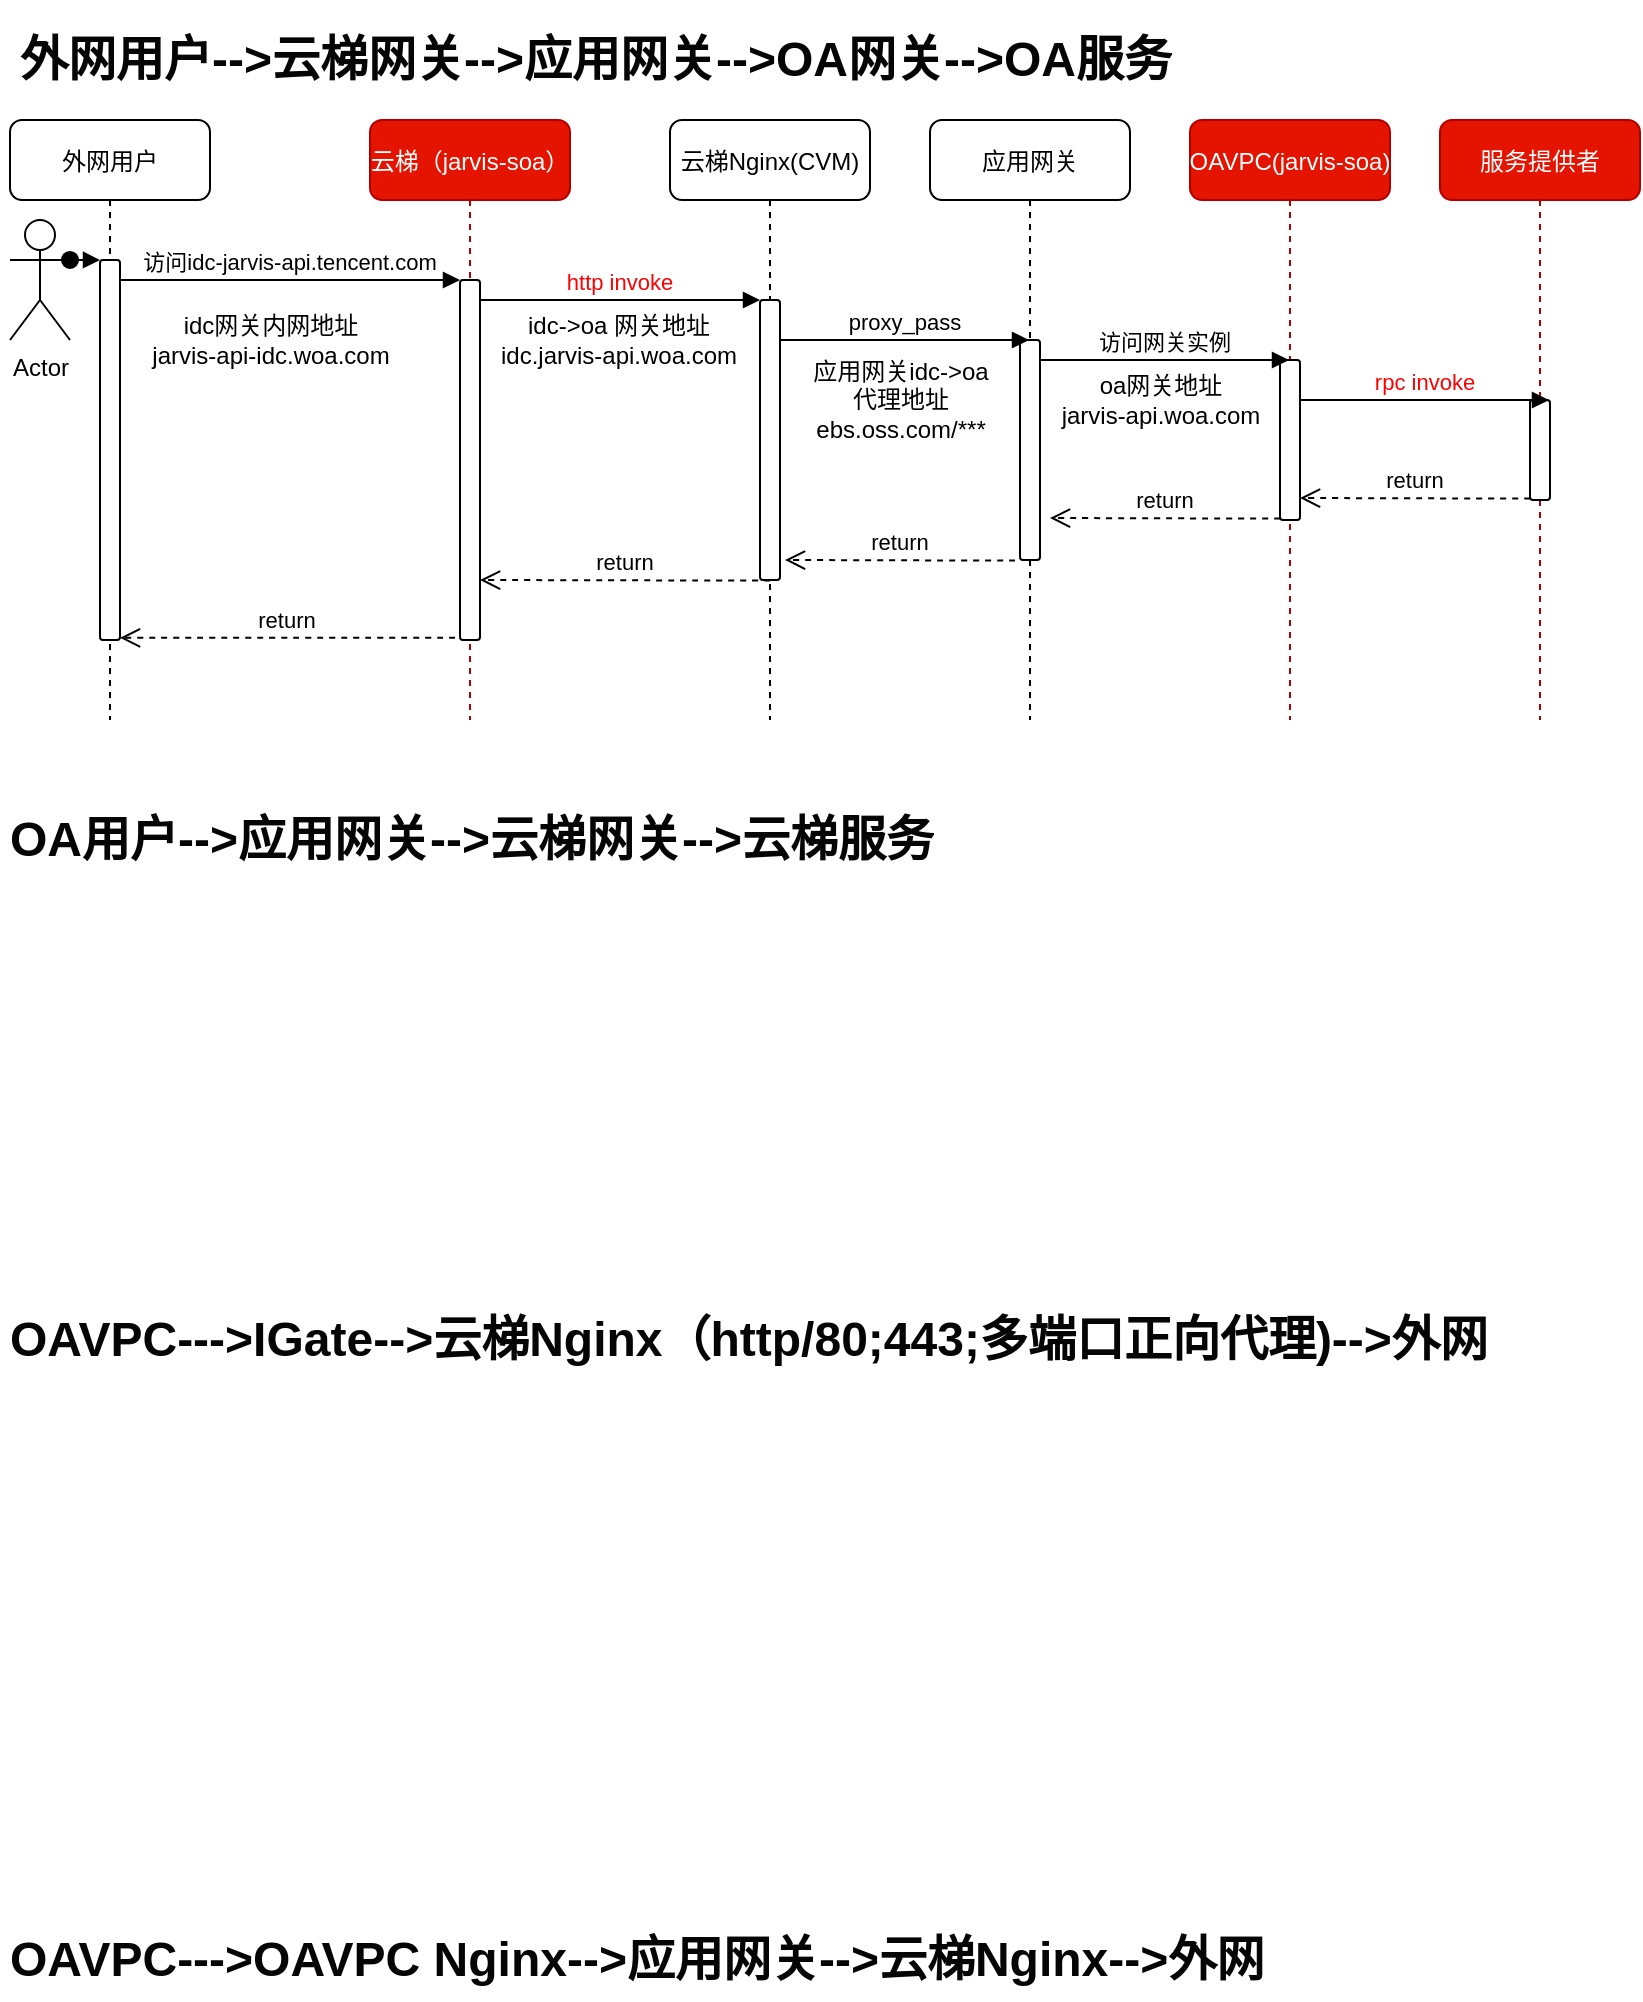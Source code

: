 <mxfile version="14.2.9" type="github">
  <diagram id="kgpKYQtTHZ0yAKxKKP6v" name="Page-1">
    <mxGraphModel dx="1185" dy="662" grid="1" gridSize="10" guides="1" tooltips="1" connect="1" arrows="1" fold="1" page="1" pageScale="1" pageWidth="850" pageHeight="1100" math="0" shadow="0">
      <root>
        <mxCell id="0" />
        <mxCell id="1" parent="0" />
        <mxCell id="3nuBFxr9cyL0pnOWT2aG-1" value="外网用户" style="shape=umlLifeline;perimeter=lifelinePerimeter;container=1;collapsible=0;recursiveResize=0;shadow=0;strokeWidth=1;rounded=1;" parent="1" vertex="1">
          <mxGeometry x="45" y="80" width="100" height="300" as="geometry" />
        </mxCell>
        <mxCell id="3nuBFxr9cyL0pnOWT2aG-2" value="" style="points=[];perimeter=orthogonalPerimeter;shadow=0;strokeWidth=1;rounded=1;" parent="3nuBFxr9cyL0pnOWT2aG-1" vertex="1">
          <mxGeometry x="45" y="70" width="10" height="190" as="geometry" />
        </mxCell>
        <mxCell id="3nuBFxr9cyL0pnOWT2aG-5" value="云梯（jarvis-soa）" style="shape=umlLifeline;perimeter=lifelinePerimeter;container=1;collapsible=0;recursiveResize=0;shadow=0;strokeWidth=1;rounded=1;fillColor=#e51400;strokeColor=#B20000;fontColor=#ffffff;" parent="1" vertex="1">
          <mxGeometry x="225" y="80" width="100" height="300" as="geometry" />
        </mxCell>
        <mxCell id="3nuBFxr9cyL0pnOWT2aG-6" value="" style="points=[];perimeter=orthogonalPerimeter;shadow=0;strokeWidth=1;rounded=1;" parent="3nuBFxr9cyL0pnOWT2aG-5" vertex="1">
          <mxGeometry x="45" y="80" width="10" height="180" as="geometry" />
        </mxCell>
        <mxCell id="3nuBFxr9cyL0pnOWT2aG-7" value="return" style="verticalAlign=bottom;endArrow=open;dashed=1;endSize=8;exitX=-0.25;exitY=0.994;shadow=0;strokeWidth=1;curved=1;exitDx=0;exitDy=0;exitPerimeter=0;" parent="1" source="3nuBFxr9cyL0pnOWT2aG-6" target="3nuBFxr9cyL0pnOWT2aG-2" edge="1">
          <mxGeometry relative="1" as="geometry">
            <mxPoint x="200" y="236" as="targetPoint" />
          </mxGeometry>
        </mxCell>
        <mxCell id="3nuBFxr9cyL0pnOWT2aG-8" value="访问idc-jarvis-api.tencent.com" style="verticalAlign=bottom;endArrow=block;entryX=0;entryY=0;shadow=0;strokeWidth=1;curved=1;" parent="1" source="3nuBFxr9cyL0pnOWT2aG-2" target="3nuBFxr9cyL0pnOWT2aG-6" edge="1">
          <mxGeometry relative="1" as="geometry">
            <mxPoint x="200" y="160" as="sourcePoint" />
          </mxGeometry>
        </mxCell>
        <mxCell id="pnKsWl6k3-rWOxbT1f3y-1" value="云梯Nginx(CVM)" style="shape=umlLifeline;perimeter=lifelinePerimeter;container=1;collapsible=0;recursiveResize=0;shadow=0;strokeWidth=1;rounded=1;" vertex="1" parent="1">
          <mxGeometry x="375" y="80" width="100" height="300" as="geometry" />
        </mxCell>
        <mxCell id="pnKsWl6k3-rWOxbT1f3y-2" value="" style="points=[];perimeter=orthogonalPerimeter;shadow=0;strokeWidth=1;rounded=1;" vertex="1" parent="pnKsWl6k3-rWOxbT1f3y-1">
          <mxGeometry x="45" y="90" width="10" height="140" as="geometry" />
        </mxCell>
        <mxCell id="pnKsWl6k3-rWOxbT1f3y-3" value="应用网关" style="shape=umlLifeline;perimeter=lifelinePerimeter;container=1;collapsible=0;recursiveResize=0;shadow=0;strokeWidth=1;rounded=1;" vertex="1" parent="1">
          <mxGeometry x="505" y="80" width="100" height="300" as="geometry" />
        </mxCell>
        <mxCell id="pnKsWl6k3-rWOxbT1f3y-4" value="" style="points=[];perimeter=orthogonalPerimeter;shadow=0;strokeWidth=1;rounded=1;" vertex="1" parent="pnKsWl6k3-rWOxbT1f3y-3">
          <mxGeometry x="45" y="110" width="10" height="110" as="geometry" />
        </mxCell>
        <mxCell id="pnKsWl6k3-rWOxbT1f3y-5" value="OAVPC(jarvis-soa)" style="shape=umlLifeline;perimeter=lifelinePerimeter;container=1;collapsible=0;recursiveResize=0;shadow=0;strokeWidth=1;rounded=1;fillColor=#e51400;strokeColor=#B20000;fontColor=#ffffff;" vertex="1" parent="1">
          <mxGeometry x="635" y="80" width="100" height="300" as="geometry" />
        </mxCell>
        <mxCell id="pnKsWl6k3-rWOxbT1f3y-6" value="" style="points=[];perimeter=orthogonalPerimeter;shadow=0;strokeWidth=1;rounded=1;" vertex="1" parent="pnKsWl6k3-rWOxbT1f3y-5">
          <mxGeometry x="45" y="120" width="10" height="80" as="geometry" />
        </mxCell>
        <mxCell id="pnKsWl6k3-rWOxbT1f3y-24" value="return" style="verticalAlign=bottom;endArrow=open;dashed=1;endSize=8;exitX=0;exitY=0.95;shadow=0;strokeWidth=1;curved=1;" edge="1" parent="pnKsWl6k3-rWOxbT1f3y-5">
          <mxGeometry relative="1" as="geometry">
            <mxPoint x="55" y="189" as="targetPoint" />
            <mxPoint x="170" y="189.31" as="sourcePoint" />
          </mxGeometry>
        </mxCell>
        <mxCell id="pnKsWl6k3-rWOxbT1f3y-9" value="Actor" style="shape=umlActor;verticalLabelPosition=bottom;verticalAlign=top;html=1;outlineConnect=0;rounded=1;" vertex="1" parent="1">
          <mxGeometry x="45" y="130" width="30" height="60" as="geometry" />
        </mxCell>
        <mxCell id="3nuBFxr9cyL0pnOWT2aG-3" value="" style="verticalAlign=bottom;startArrow=oval;endArrow=block;startSize=8;shadow=0;strokeWidth=1;exitX=1;exitY=0.333;exitDx=0;exitDy=0;exitPerimeter=0;curved=1;" parent="1" target="3nuBFxr9cyL0pnOWT2aG-2" edge="1" source="pnKsWl6k3-rWOxbT1f3y-9">
          <mxGeometry relative="1" as="geometry">
            <mxPoint x="30" y="150" as="sourcePoint" />
          </mxGeometry>
        </mxCell>
        <mxCell id="pnKsWl6k3-rWOxbT1f3y-13" value="http invoke" style="verticalAlign=bottom;endArrow=block;shadow=0;strokeWidth=1;curved=1;fontColor=#FF0000;" edge="1" parent="1">
          <mxGeometry relative="1" as="geometry">
            <mxPoint x="280" y="170.0" as="sourcePoint" />
            <mxPoint x="420" y="170" as="targetPoint" />
          </mxGeometry>
        </mxCell>
        <mxCell id="pnKsWl6k3-rWOxbT1f3y-14" value="proxy_pass" style="verticalAlign=bottom;endArrow=block;shadow=0;strokeWidth=1;curved=1;" edge="1" parent="1" target="pnKsWl6k3-rWOxbT1f3y-3">
          <mxGeometry relative="1" as="geometry">
            <mxPoint x="430" y="190.0" as="sourcePoint" />
            <mxPoint x="540" y="190" as="targetPoint" />
          </mxGeometry>
        </mxCell>
        <mxCell id="pnKsWl6k3-rWOxbT1f3y-15" value="访问网关实例" style="verticalAlign=bottom;endArrow=block;shadow=0;strokeWidth=1;curved=1;" edge="1" parent="1">
          <mxGeometry relative="1" as="geometry">
            <mxPoint x="560" y="200.0" as="sourcePoint" />
            <mxPoint x="684.5" y="200.0" as="targetPoint" />
          </mxGeometry>
        </mxCell>
        <mxCell id="pnKsWl6k3-rWOxbT1f3y-16" value="服务提供者" style="shape=umlLifeline;perimeter=lifelinePerimeter;container=1;collapsible=0;recursiveResize=0;shadow=0;strokeWidth=1;rounded=1;fillColor=#e51400;strokeColor=#B20000;fontColor=#ffffff;" vertex="1" parent="1">
          <mxGeometry x="760" y="80" width="100" height="300" as="geometry" />
        </mxCell>
        <mxCell id="pnKsWl6k3-rWOxbT1f3y-17" value="" style="points=[];perimeter=orthogonalPerimeter;shadow=0;strokeWidth=1;rounded=1;" vertex="1" parent="pnKsWl6k3-rWOxbT1f3y-16">
          <mxGeometry x="45" y="140" width="10" height="50" as="geometry" />
        </mxCell>
        <mxCell id="pnKsWl6k3-rWOxbT1f3y-18" value="rpc invoke" style="verticalAlign=bottom;endArrow=block;shadow=0;strokeWidth=1;curved=1;fontColor=#FF0000;" edge="1" parent="1">
          <mxGeometry relative="1" as="geometry">
            <mxPoint x="690" y="220.0" as="sourcePoint" />
            <mxPoint x="814.5" y="220.0" as="targetPoint" />
          </mxGeometry>
        </mxCell>
        <mxCell id="pnKsWl6k3-rWOxbT1f3y-19" value="应用网关idc-&amp;gt;oa&lt;br&gt;代理地址&lt;br&gt;ebs.oss.com/***" style="text;html=1;align=center;verticalAlign=middle;resizable=0;points=[];autosize=1;rounded=1;" vertex="1" parent="1">
          <mxGeometry x="440" y="195" width="100" height="50" as="geometry" />
        </mxCell>
        <mxCell id="pnKsWl6k3-rWOxbT1f3y-20" value="idc-&amp;gt;oa 网关地址&lt;br&gt;idc.jarvis-api.woa.com" style="text;html=1;align=center;verticalAlign=middle;resizable=0;points=[];autosize=1;rounded=1;" vertex="1" parent="1">
          <mxGeometry x="284" y="175" width="130" height="30" as="geometry" />
        </mxCell>
        <mxCell id="pnKsWl6k3-rWOxbT1f3y-21" value="oa网关地址&lt;br&gt;jarvis-api.woa.com" style="text;html=1;align=center;verticalAlign=middle;resizable=0;points=[];autosize=1;rounded=1;" vertex="1" parent="1">
          <mxGeometry x="565" y="205" width="110" height="30" as="geometry" />
        </mxCell>
        <mxCell id="pnKsWl6k3-rWOxbT1f3y-22" value="idc网关内网地址&lt;br&gt;jarvis-api-idc.woa.com" style="text;html=1;align=center;verticalAlign=middle;resizable=0;points=[];autosize=1;rounded=1;" vertex="1" parent="1">
          <mxGeometry x="110" y="175" width="130" height="30" as="geometry" />
        </mxCell>
        <mxCell id="pnKsWl6k3-rWOxbT1f3y-25" value="return" style="verticalAlign=bottom;endArrow=open;dashed=1;endSize=8;exitX=0;exitY=0.95;shadow=0;strokeWidth=1;curved=1;" edge="1" parent="1">
          <mxGeometry relative="1" as="geometry">
            <mxPoint x="565" y="279.0" as="targetPoint" />
            <mxPoint x="680" y="279.31" as="sourcePoint" />
          </mxGeometry>
        </mxCell>
        <mxCell id="pnKsWl6k3-rWOxbT1f3y-26" value="return" style="verticalAlign=bottom;endArrow=open;dashed=1;endSize=8;exitX=0;exitY=0.95;shadow=0;strokeWidth=1;curved=1;" edge="1" parent="1">
          <mxGeometry relative="1" as="geometry">
            <mxPoint x="432.5" y="300.0" as="targetPoint" />
            <mxPoint x="547.5" y="300.31" as="sourcePoint" />
          </mxGeometry>
        </mxCell>
        <mxCell id="pnKsWl6k3-rWOxbT1f3y-28" value="return" style="verticalAlign=bottom;endArrow=open;dashed=1;endSize=8;exitX=0;exitY=0.95;shadow=0;strokeWidth=1;curved=1;" edge="1" parent="1">
          <mxGeometry relative="1" as="geometry">
            <mxPoint x="280" y="310" as="targetPoint" />
            <mxPoint x="425" y="310.31" as="sourcePoint" />
          </mxGeometry>
        </mxCell>
        <mxCell id="pnKsWl6k3-rWOxbT1f3y-31" value="&lt;h1&gt;外网用户--&amp;gt;云梯网关--&amp;gt;应用网关--&amp;gt;OA网关--&amp;gt;OA服务&lt;/h1&gt;" style="text;html=1;strokeColor=none;fillColor=none;spacing=5;spacingTop=-20;whiteSpace=wrap;overflow=hidden;rounded=0;fontColor=#050505;" vertex="1" parent="1">
          <mxGeometry x="45" y="30" width="635" height="40" as="geometry" />
        </mxCell>
        <mxCell id="pnKsWl6k3-rWOxbT1f3y-33" value="&lt;h1&gt;OA用户--&amp;gt;应用网关--&amp;gt;云梯网关--&amp;gt;云梯服务&lt;/h1&gt;" style="text;html=1;strokeColor=none;fillColor=none;spacing=5;spacingTop=-20;whiteSpace=wrap;overflow=hidden;rounded=0;fontColor=#050505;" vertex="1" parent="1">
          <mxGeometry x="40" y="420" width="585" height="40" as="geometry" />
        </mxCell>
        <mxCell id="pnKsWl6k3-rWOxbT1f3y-34" value="&lt;h1&gt;OAVPC---&amp;gt;IGate--&amp;gt;云梯Nginx（http/80;443;多端口正向代理)--&amp;gt;外网&lt;/h1&gt;" style="text;html=1;strokeColor=none;fillColor=none;spacing=5;spacingTop=-20;whiteSpace=wrap;overflow=hidden;rounded=0;fontColor=#050505;" vertex="1" parent="1">
          <mxGeometry x="40" y="670" width="755" height="40" as="geometry" />
        </mxCell>
        <mxCell id="pnKsWl6k3-rWOxbT1f3y-35" value="&lt;h1&gt;OAVPC---&amp;gt;OAVPC Nginx--&amp;gt;应用网关--&amp;gt;云梯Nginx--&amp;gt;外网&lt;/h1&gt;" style="text;html=1;strokeColor=none;fillColor=none;spacing=5;spacingTop=-20;whiteSpace=wrap;overflow=hidden;rounded=0;fontColor=#050505;" vertex="1" parent="1">
          <mxGeometry x="40" y="980" width="755" height="40" as="geometry" />
        </mxCell>
      </root>
    </mxGraphModel>
  </diagram>
</mxfile>
